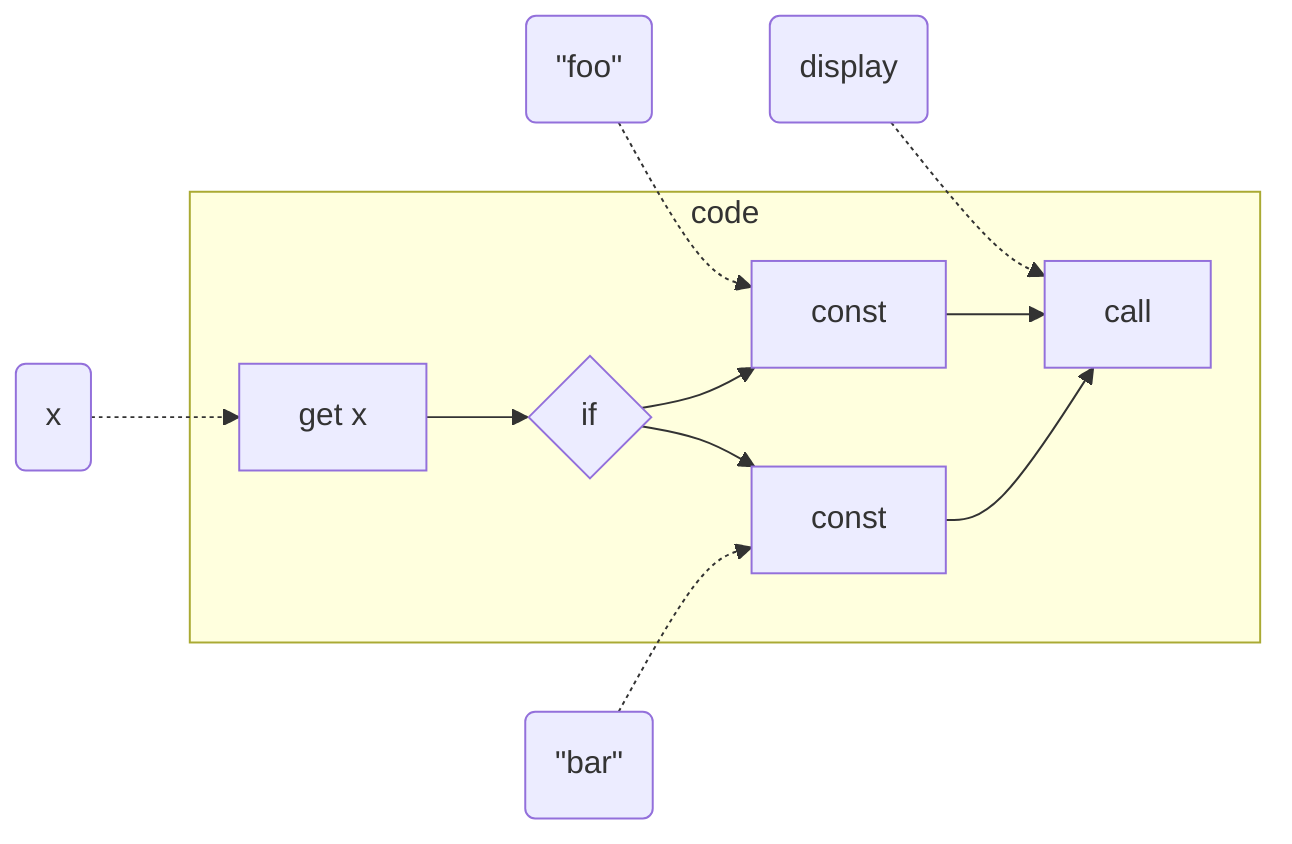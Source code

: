 flowchart LR
  d0(x) -.-> c0
  d1(#quot;foo#quot;) -.-> c2
  d3(display) -.-> c4

  subgraph code
    c0[get x] --> c1{if} --> c2[const] & c3[const] --> c4[call]
  end

  d2(#quot;bar#quot;) -.-> c3